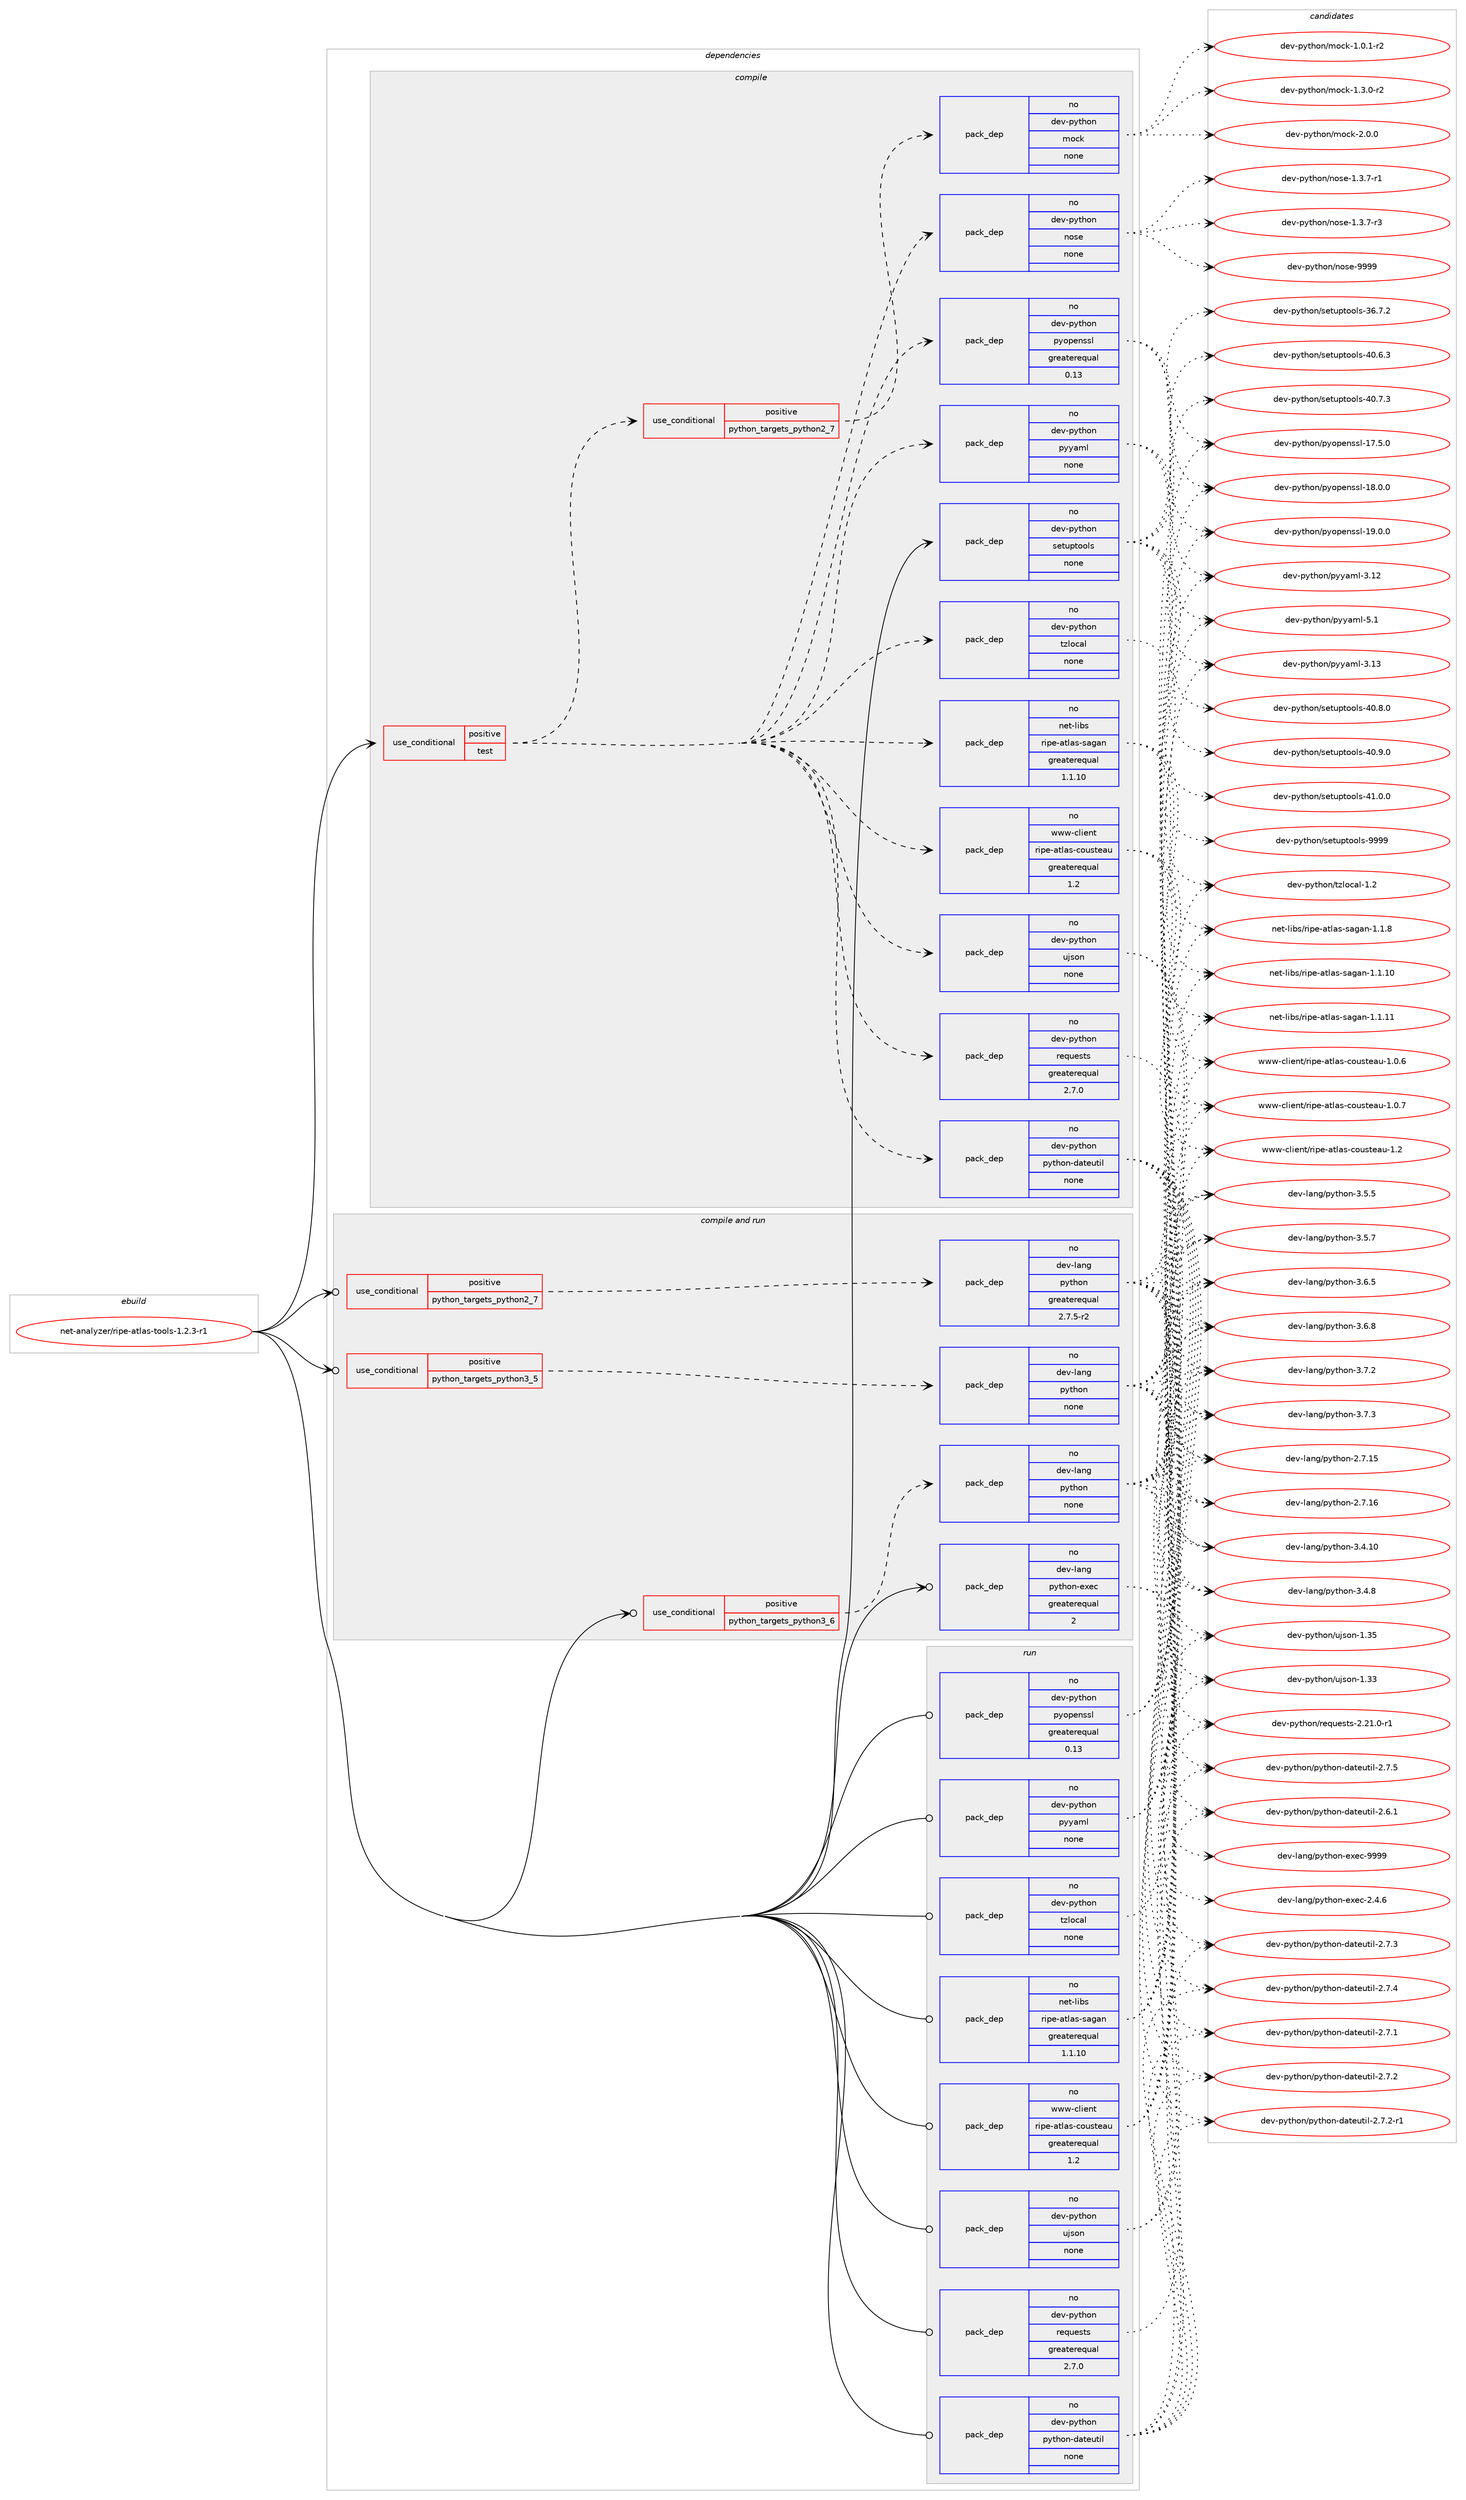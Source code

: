 digraph prolog {

# *************
# Graph options
# *************

newrank=true;
concentrate=true;
compound=true;
graph [rankdir=LR,fontname=Helvetica,fontsize=10,ranksep=1.5];#, ranksep=2.5, nodesep=0.2];
edge  [arrowhead=vee];
node  [fontname=Helvetica,fontsize=10];

# **********
# The ebuild
# **********

subgraph cluster_leftcol {
color=gray;
rank=same;
label=<<i>ebuild</i>>;
id [label="net-analyzer/ripe-atlas-tools-1.2.3-r1", color=red, width=4, href="../net-analyzer/ripe-atlas-tools-1.2.3-r1.svg"];
}

# ****************
# The dependencies
# ****************

subgraph cluster_midcol {
color=gray;
label=<<i>dependencies</i>>;
subgraph cluster_compile {
fillcolor="#eeeeee";
style=filled;
label=<<i>compile</i>>;
subgraph cond157 {
dependency1174 [label=<<TABLE BORDER="0" CELLBORDER="1" CELLSPACING="0" CELLPADDING="4"><TR><TD ROWSPAN="3" CELLPADDING="10">use_conditional</TD></TR><TR><TD>positive</TD></TR><TR><TD>test</TD></TR></TABLE>>, shape=none, color=red];
subgraph pack993 {
dependency1175 [label=<<TABLE BORDER="0" CELLBORDER="1" CELLSPACING="0" CELLPADDING="4" WIDTH="220"><TR><TD ROWSPAN="6" CELLPADDING="30">pack_dep</TD></TR><TR><TD WIDTH="110">no</TD></TR><TR><TD>net-libs</TD></TR><TR><TD>ripe-atlas-sagan</TD></TR><TR><TD>greaterequal</TD></TR><TR><TD>1.1.10</TD></TR></TABLE>>, shape=none, color=blue];
}
dependency1174:e -> dependency1175:w [weight=20,style="dashed",arrowhead="vee"];
subgraph pack994 {
dependency1176 [label=<<TABLE BORDER="0" CELLBORDER="1" CELLSPACING="0" CELLPADDING="4" WIDTH="220"><TR><TD ROWSPAN="6" CELLPADDING="30">pack_dep</TD></TR><TR><TD WIDTH="110">no</TD></TR><TR><TD>www-client</TD></TR><TR><TD>ripe-atlas-cousteau</TD></TR><TR><TD>greaterequal</TD></TR><TR><TD>1.2</TD></TR></TABLE>>, shape=none, color=blue];
}
dependency1174:e -> dependency1176:w [weight=20,style="dashed",arrowhead="vee"];
subgraph pack995 {
dependency1177 [label=<<TABLE BORDER="0" CELLBORDER="1" CELLSPACING="0" CELLPADDING="4" WIDTH="220"><TR><TD ROWSPAN="6" CELLPADDING="30">pack_dep</TD></TR><TR><TD WIDTH="110">no</TD></TR><TR><TD>dev-python</TD></TR><TR><TD>requests</TD></TR><TR><TD>greaterequal</TD></TR><TR><TD>2.7.0</TD></TR></TABLE>>, shape=none, color=blue];
}
dependency1174:e -> dependency1177:w [weight=20,style="dashed",arrowhead="vee"];
subgraph pack996 {
dependency1178 [label=<<TABLE BORDER="0" CELLBORDER="1" CELLSPACING="0" CELLPADDING="4" WIDTH="220"><TR><TD ROWSPAN="6" CELLPADDING="30">pack_dep</TD></TR><TR><TD WIDTH="110">no</TD></TR><TR><TD>dev-python</TD></TR><TR><TD>pyopenssl</TD></TR><TR><TD>greaterequal</TD></TR><TR><TD>0.13</TD></TR></TABLE>>, shape=none, color=blue];
}
dependency1174:e -> dependency1178:w [weight=20,style="dashed",arrowhead="vee"];
subgraph pack997 {
dependency1179 [label=<<TABLE BORDER="0" CELLBORDER="1" CELLSPACING="0" CELLPADDING="4" WIDTH="220"><TR><TD ROWSPAN="6" CELLPADDING="30">pack_dep</TD></TR><TR><TD WIDTH="110">no</TD></TR><TR><TD>dev-python</TD></TR><TR><TD>pyyaml</TD></TR><TR><TD>none</TD></TR><TR><TD></TD></TR></TABLE>>, shape=none, color=blue];
}
dependency1174:e -> dependency1179:w [weight=20,style="dashed",arrowhead="vee"];
subgraph pack998 {
dependency1180 [label=<<TABLE BORDER="0" CELLBORDER="1" CELLSPACING="0" CELLPADDING="4" WIDTH="220"><TR><TD ROWSPAN="6" CELLPADDING="30">pack_dep</TD></TR><TR><TD WIDTH="110">no</TD></TR><TR><TD>dev-python</TD></TR><TR><TD>tzlocal</TD></TR><TR><TD>none</TD></TR><TR><TD></TD></TR></TABLE>>, shape=none, color=blue];
}
dependency1174:e -> dependency1180:w [weight=20,style="dashed",arrowhead="vee"];
subgraph pack999 {
dependency1181 [label=<<TABLE BORDER="0" CELLBORDER="1" CELLSPACING="0" CELLPADDING="4" WIDTH="220"><TR><TD ROWSPAN="6" CELLPADDING="30">pack_dep</TD></TR><TR><TD WIDTH="110">no</TD></TR><TR><TD>dev-python</TD></TR><TR><TD>python-dateutil</TD></TR><TR><TD>none</TD></TR><TR><TD></TD></TR></TABLE>>, shape=none, color=blue];
}
dependency1174:e -> dependency1181:w [weight=20,style="dashed",arrowhead="vee"];
subgraph pack1000 {
dependency1182 [label=<<TABLE BORDER="0" CELLBORDER="1" CELLSPACING="0" CELLPADDING="4" WIDTH="220"><TR><TD ROWSPAN="6" CELLPADDING="30">pack_dep</TD></TR><TR><TD WIDTH="110">no</TD></TR><TR><TD>dev-python</TD></TR><TR><TD>ujson</TD></TR><TR><TD>none</TD></TR><TR><TD></TD></TR></TABLE>>, shape=none, color=blue];
}
dependency1174:e -> dependency1182:w [weight=20,style="dashed",arrowhead="vee"];
subgraph pack1001 {
dependency1183 [label=<<TABLE BORDER="0" CELLBORDER="1" CELLSPACING="0" CELLPADDING="4" WIDTH="220"><TR><TD ROWSPAN="6" CELLPADDING="30">pack_dep</TD></TR><TR><TD WIDTH="110">no</TD></TR><TR><TD>dev-python</TD></TR><TR><TD>nose</TD></TR><TR><TD>none</TD></TR><TR><TD></TD></TR></TABLE>>, shape=none, color=blue];
}
dependency1174:e -> dependency1183:w [weight=20,style="dashed",arrowhead="vee"];
subgraph cond158 {
dependency1184 [label=<<TABLE BORDER="0" CELLBORDER="1" CELLSPACING="0" CELLPADDING="4"><TR><TD ROWSPAN="3" CELLPADDING="10">use_conditional</TD></TR><TR><TD>positive</TD></TR><TR><TD>python_targets_python2_7</TD></TR></TABLE>>, shape=none, color=red];
subgraph pack1002 {
dependency1185 [label=<<TABLE BORDER="0" CELLBORDER="1" CELLSPACING="0" CELLPADDING="4" WIDTH="220"><TR><TD ROWSPAN="6" CELLPADDING="30">pack_dep</TD></TR><TR><TD WIDTH="110">no</TD></TR><TR><TD>dev-python</TD></TR><TR><TD>mock</TD></TR><TR><TD>none</TD></TR><TR><TD></TD></TR></TABLE>>, shape=none, color=blue];
}
dependency1184:e -> dependency1185:w [weight=20,style="dashed",arrowhead="vee"];
}
dependency1174:e -> dependency1184:w [weight=20,style="dashed",arrowhead="vee"];
}
id:e -> dependency1174:w [weight=20,style="solid",arrowhead="vee"];
subgraph pack1003 {
dependency1186 [label=<<TABLE BORDER="0" CELLBORDER="1" CELLSPACING="0" CELLPADDING="4" WIDTH="220"><TR><TD ROWSPAN="6" CELLPADDING="30">pack_dep</TD></TR><TR><TD WIDTH="110">no</TD></TR><TR><TD>dev-python</TD></TR><TR><TD>setuptools</TD></TR><TR><TD>none</TD></TR><TR><TD></TD></TR></TABLE>>, shape=none, color=blue];
}
id:e -> dependency1186:w [weight=20,style="solid",arrowhead="vee"];
}
subgraph cluster_compileandrun {
fillcolor="#eeeeee";
style=filled;
label=<<i>compile and run</i>>;
subgraph cond159 {
dependency1187 [label=<<TABLE BORDER="0" CELLBORDER="1" CELLSPACING="0" CELLPADDING="4"><TR><TD ROWSPAN="3" CELLPADDING="10">use_conditional</TD></TR><TR><TD>positive</TD></TR><TR><TD>python_targets_python2_7</TD></TR></TABLE>>, shape=none, color=red];
subgraph pack1004 {
dependency1188 [label=<<TABLE BORDER="0" CELLBORDER="1" CELLSPACING="0" CELLPADDING="4" WIDTH="220"><TR><TD ROWSPAN="6" CELLPADDING="30">pack_dep</TD></TR><TR><TD WIDTH="110">no</TD></TR><TR><TD>dev-lang</TD></TR><TR><TD>python</TD></TR><TR><TD>greaterequal</TD></TR><TR><TD>2.7.5-r2</TD></TR></TABLE>>, shape=none, color=blue];
}
dependency1187:e -> dependency1188:w [weight=20,style="dashed",arrowhead="vee"];
}
id:e -> dependency1187:w [weight=20,style="solid",arrowhead="odotvee"];
subgraph cond160 {
dependency1189 [label=<<TABLE BORDER="0" CELLBORDER="1" CELLSPACING="0" CELLPADDING="4"><TR><TD ROWSPAN="3" CELLPADDING="10">use_conditional</TD></TR><TR><TD>positive</TD></TR><TR><TD>python_targets_python3_5</TD></TR></TABLE>>, shape=none, color=red];
subgraph pack1005 {
dependency1190 [label=<<TABLE BORDER="0" CELLBORDER="1" CELLSPACING="0" CELLPADDING="4" WIDTH="220"><TR><TD ROWSPAN="6" CELLPADDING="30">pack_dep</TD></TR><TR><TD WIDTH="110">no</TD></TR><TR><TD>dev-lang</TD></TR><TR><TD>python</TD></TR><TR><TD>none</TD></TR><TR><TD></TD></TR></TABLE>>, shape=none, color=blue];
}
dependency1189:e -> dependency1190:w [weight=20,style="dashed",arrowhead="vee"];
}
id:e -> dependency1189:w [weight=20,style="solid",arrowhead="odotvee"];
subgraph cond161 {
dependency1191 [label=<<TABLE BORDER="0" CELLBORDER="1" CELLSPACING="0" CELLPADDING="4"><TR><TD ROWSPAN="3" CELLPADDING="10">use_conditional</TD></TR><TR><TD>positive</TD></TR><TR><TD>python_targets_python3_6</TD></TR></TABLE>>, shape=none, color=red];
subgraph pack1006 {
dependency1192 [label=<<TABLE BORDER="0" CELLBORDER="1" CELLSPACING="0" CELLPADDING="4" WIDTH="220"><TR><TD ROWSPAN="6" CELLPADDING="30">pack_dep</TD></TR><TR><TD WIDTH="110">no</TD></TR><TR><TD>dev-lang</TD></TR><TR><TD>python</TD></TR><TR><TD>none</TD></TR><TR><TD></TD></TR></TABLE>>, shape=none, color=blue];
}
dependency1191:e -> dependency1192:w [weight=20,style="dashed",arrowhead="vee"];
}
id:e -> dependency1191:w [weight=20,style="solid",arrowhead="odotvee"];
subgraph pack1007 {
dependency1193 [label=<<TABLE BORDER="0" CELLBORDER="1" CELLSPACING="0" CELLPADDING="4" WIDTH="220"><TR><TD ROWSPAN="6" CELLPADDING="30">pack_dep</TD></TR><TR><TD WIDTH="110">no</TD></TR><TR><TD>dev-lang</TD></TR><TR><TD>python-exec</TD></TR><TR><TD>greaterequal</TD></TR><TR><TD>2</TD></TR></TABLE>>, shape=none, color=blue];
}
id:e -> dependency1193:w [weight=20,style="solid",arrowhead="odotvee"];
}
subgraph cluster_run {
fillcolor="#eeeeee";
style=filled;
label=<<i>run</i>>;
subgraph pack1008 {
dependency1194 [label=<<TABLE BORDER="0" CELLBORDER="1" CELLSPACING="0" CELLPADDING="4" WIDTH="220"><TR><TD ROWSPAN="6" CELLPADDING="30">pack_dep</TD></TR><TR><TD WIDTH="110">no</TD></TR><TR><TD>dev-python</TD></TR><TR><TD>pyopenssl</TD></TR><TR><TD>greaterequal</TD></TR><TR><TD>0.13</TD></TR></TABLE>>, shape=none, color=blue];
}
id:e -> dependency1194:w [weight=20,style="solid",arrowhead="odot"];
subgraph pack1009 {
dependency1195 [label=<<TABLE BORDER="0" CELLBORDER="1" CELLSPACING="0" CELLPADDING="4" WIDTH="220"><TR><TD ROWSPAN="6" CELLPADDING="30">pack_dep</TD></TR><TR><TD WIDTH="110">no</TD></TR><TR><TD>dev-python</TD></TR><TR><TD>python-dateutil</TD></TR><TR><TD>none</TD></TR><TR><TD></TD></TR></TABLE>>, shape=none, color=blue];
}
id:e -> dependency1195:w [weight=20,style="solid",arrowhead="odot"];
subgraph pack1010 {
dependency1196 [label=<<TABLE BORDER="0" CELLBORDER="1" CELLSPACING="0" CELLPADDING="4" WIDTH="220"><TR><TD ROWSPAN="6" CELLPADDING="30">pack_dep</TD></TR><TR><TD WIDTH="110">no</TD></TR><TR><TD>dev-python</TD></TR><TR><TD>pyyaml</TD></TR><TR><TD>none</TD></TR><TR><TD></TD></TR></TABLE>>, shape=none, color=blue];
}
id:e -> dependency1196:w [weight=20,style="solid",arrowhead="odot"];
subgraph pack1011 {
dependency1197 [label=<<TABLE BORDER="0" CELLBORDER="1" CELLSPACING="0" CELLPADDING="4" WIDTH="220"><TR><TD ROWSPAN="6" CELLPADDING="30">pack_dep</TD></TR><TR><TD WIDTH="110">no</TD></TR><TR><TD>dev-python</TD></TR><TR><TD>requests</TD></TR><TR><TD>greaterequal</TD></TR><TR><TD>2.7.0</TD></TR></TABLE>>, shape=none, color=blue];
}
id:e -> dependency1197:w [weight=20,style="solid",arrowhead="odot"];
subgraph pack1012 {
dependency1198 [label=<<TABLE BORDER="0" CELLBORDER="1" CELLSPACING="0" CELLPADDING="4" WIDTH="220"><TR><TD ROWSPAN="6" CELLPADDING="30">pack_dep</TD></TR><TR><TD WIDTH="110">no</TD></TR><TR><TD>dev-python</TD></TR><TR><TD>tzlocal</TD></TR><TR><TD>none</TD></TR><TR><TD></TD></TR></TABLE>>, shape=none, color=blue];
}
id:e -> dependency1198:w [weight=20,style="solid",arrowhead="odot"];
subgraph pack1013 {
dependency1199 [label=<<TABLE BORDER="0" CELLBORDER="1" CELLSPACING="0" CELLPADDING="4" WIDTH="220"><TR><TD ROWSPAN="6" CELLPADDING="30">pack_dep</TD></TR><TR><TD WIDTH="110">no</TD></TR><TR><TD>dev-python</TD></TR><TR><TD>ujson</TD></TR><TR><TD>none</TD></TR><TR><TD></TD></TR></TABLE>>, shape=none, color=blue];
}
id:e -> dependency1199:w [weight=20,style="solid",arrowhead="odot"];
subgraph pack1014 {
dependency1200 [label=<<TABLE BORDER="0" CELLBORDER="1" CELLSPACING="0" CELLPADDING="4" WIDTH="220"><TR><TD ROWSPAN="6" CELLPADDING="30">pack_dep</TD></TR><TR><TD WIDTH="110">no</TD></TR><TR><TD>net-libs</TD></TR><TR><TD>ripe-atlas-sagan</TD></TR><TR><TD>greaterequal</TD></TR><TR><TD>1.1.10</TD></TR></TABLE>>, shape=none, color=blue];
}
id:e -> dependency1200:w [weight=20,style="solid",arrowhead="odot"];
subgraph pack1015 {
dependency1201 [label=<<TABLE BORDER="0" CELLBORDER="1" CELLSPACING="0" CELLPADDING="4" WIDTH="220"><TR><TD ROWSPAN="6" CELLPADDING="30">pack_dep</TD></TR><TR><TD WIDTH="110">no</TD></TR><TR><TD>www-client</TD></TR><TR><TD>ripe-atlas-cousteau</TD></TR><TR><TD>greaterequal</TD></TR><TR><TD>1.2</TD></TR></TABLE>>, shape=none, color=blue];
}
id:e -> dependency1201:w [weight=20,style="solid",arrowhead="odot"];
}
}

# **************
# The candidates
# **************

subgraph cluster_choices {
rank=same;
color=gray;
label=<<i>candidates</i>>;

subgraph choice993 {
color=black;
nodesep=1;
choice11010111645108105981154711410511210145971161089711545115971039711045494649464948 [label="net-libs/ripe-atlas-sagan-1.1.10", color=red, width=4,href="../net-libs/ripe-atlas-sagan-1.1.10.svg"];
choice11010111645108105981154711410511210145971161089711545115971039711045494649464949 [label="net-libs/ripe-atlas-sagan-1.1.11", color=red, width=4,href="../net-libs/ripe-atlas-sagan-1.1.11.svg"];
choice110101116451081059811547114105112101459711610897115451159710397110454946494656 [label="net-libs/ripe-atlas-sagan-1.1.8", color=red, width=4,href="../net-libs/ripe-atlas-sagan-1.1.8.svg"];
dependency1175:e -> choice11010111645108105981154711410511210145971161089711545115971039711045494649464948:w [style=dotted,weight="100"];
dependency1175:e -> choice11010111645108105981154711410511210145971161089711545115971039711045494649464949:w [style=dotted,weight="100"];
dependency1175:e -> choice110101116451081059811547114105112101459711610897115451159710397110454946494656:w [style=dotted,weight="100"];
}
subgraph choice994 {
color=black;
nodesep=1;
choice119119119459910810510111011647114105112101459711610897115459911111711511610197117454946484654 [label="www-client/ripe-atlas-cousteau-1.0.6", color=red, width=4,href="../www-client/ripe-atlas-cousteau-1.0.6.svg"];
choice119119119459910810510111011647114105112101459711610897115459911111711511610197117454946484655 [label="www-client/ripe-atlas-cousteau-1.0.7", color=red, width=4,href="../www-client/ripe-atlas-cousteau-1.0.7.svg"];
choice11911911945991081051011101164711410511210145971161089711545991111171151161019711745494650 [label="www-client/ripe-atlas-cousteau-1.2", color=red, width=4,href="../www-client/ripe-atlas-cousteau-1.2.svg"];
dependency1176:e -> choice119119119459910810510111011647114105112101459711610897115459911111711511610197117454946484654:w [style=dotted,weight="100"];
dependency1176:e -> choice119119119459910810510111011647114105112101459711610897115459911111711511610197117454946484655:w [style=dotted,weight="100"];
dependency1176:e -> choice11911911945991081051011101164711410511210145971161089711545991111171151161019711745494650:w [style=dotted,weight="100"];
}
subgraph choice995 {
color=black;
nodesep=1;
choice1001011184511212111610411111047114101113117101115116115455046504946484511449 [label="dev-python/requests-2.21.0-r1", color=red, width=4,href="../dev-python/requests-2.21.0-r1.svg"];
dependency1177:e -> choice1001011184511212111610411111047114101113117101115116115455046504946484511449:w [style=dotted,weight="100"];
}
subgraph choice996 {
color=black;
nodesep=1;
choice100101118451121211161041111104711212111111210111011511510845495546534648 [label="dev-python/pyopenssl-17.5.0", color=red, width=4,href="../dev-python/pyopenssl-17.5.0.svg"];
choice100101118451121211161041111104711212111111210111011511510845495646484648 [label="dev-python/pyopenssl-18.0.0", color=red, width=4,href="../dev-python/pyopenssl-18.0.0.svg"];
choice100101118451121211161041111104711212111111210111011511510845495746484648 [label="dev-python/pyopenssl-19.0.0", color=red, width=4,href="../dev-python/pyopenssl-19.0.0.svg"];
dependency1178:e -> choice100101118451121211161041111104711212111111210111011511510845495546534648:w [style=dotted,weight="100"];
dependency1178:e -> choice100101118451121211161041111104711212111111210111011511510845495646484648:w [style=dotted,weight="100"];
dependency1178:e -> choice100101118451121211161041111104711212111111210111011511510845495746484648:w [style=dotted,weight="100"];
}
subgraph choice997 {
color=black;
nodesep=1;
choice1001011184511212111610411111047112121121971091084551464950 [label="dev-python/pyyaml-3.12", color=red, width=4,href="../dev-python/pyyaml-3.12.svg"];
choice1001011184511212111610411111047112121121971091084551464951 [label="dev-python/pyyaml-3.13", color=red, width=4,href="../dev-python/pyyaml-3.13.svg"];
choice10010111845112121116104111110471121211219710910845534649 [label="dev-python/pyyaml-5.1", color=red, width=4,href="../dev-python/pyyaml-5.1.svg"];
dependency1179:e -> choice1001011184511212111610411111047112121121971091084551464950:w [style=dotted,weight="100"];
dependency1179:e -> choice1001011184511212111610411111047112121121971091084551464951:w [style=dotted,weight="100"];
dependency1179:e -> choice10010111845112121116104111110471121211219710910845534649:w [style=dotted,weight="100"];
}
subgraph choice998 {
color=black;
nodesep=1;
choice1001011184511212111610411111047116122108111999710845494650 [label="dev-python/tzlocal-1.2", color=red, width=4,href="../dev-python/tzlocal-1.2.svg"];
dependency1180:e -> choice1001011184511212111610411111047116122108111999710845494650:w [style=dotted,weight="100"];
}
subgraph choice999 {
color=black;
nodesep=1;
choice10010111845112121116104111110471121211161041111104510097116101117116105108455046544649 [label="dev-python/python-dateutil-2.6.1", color=red, width=4,href="../dev-python/python-dateutil-2.6.1.svg"];
choice10010111845112121116104111110471121211161041111104510097116101117116105108455046554649 [label="dev-python/python-dateutil-2.7.1", color=red, width=4,href="../dev-python/python-dateutil-2.7.1.svg"];
choice10010111845112121116104111110471121211161041111104510097116101117116105108455046554650 [label="dev-python/python-dateutil-2.7.2", color=red, width=4,href="../dev-python/python-dateutil-2.7.2.svg"];
choice100101118451121211161041111104711212111610411111045100971161011171161051084550465546504511449 [label="dev-python/python-dateutil-2.7.2-r1", color=red, width=4,href="../dev-python/python-dateutil-2.7.2-r1.svg"];
choice10010111845112121116104111110471121211161041111104510097116101117116105108455046554651 [label="dev-python/python-dateutil-2.7.3", color=red, width=4,href="../dev-python/python-dateutil-2.7.3.svg"];
choice10010111845112121116104111110471121211161041111104510097116101117116105108455046554652 [label="dev-python/python-dateutil-2.7.4", color=red, width=4,href="../dev-python/python-dateutil-2.7.4.svg"];
choice10010111845112121116104111110471121211161041111104510097116101117116105108455046554653 [label="dev-python/python-dateutil-2.7.5", color=red, width=4,href="../dev-python/python-dateutil-2.7.5.svg"];
dependency1181:e -> choice10010111845112121116104111110471121211161041111104510097116101117116105108455046544649:w [style=dotted,weight="100"];
dependency1181:e -> choice10010111845112121116104111110471121211161041111104510097116101117116105108455046554649:w [style=dotted,weight="100"];
dependency1181:e -> choice10010111845112121116104111110471121211161041111104510097116101117116105108455046554650:w [style=dotted,weight="100"];
dependency1181:e -> choice100101118451121211161041111104711212111610411111045100971161011171161051084550465546504511449:w [style=dotted,weight="100"];
dependency1181:e -> choice10010111845112121116104111110471121211161041111104510097116101117116105108455046554651:w [style=dotted,weight="100"];
dependency1181:e -> choice10010111845112121116104111110471121211161041111104510097116101117116105108455046554652:w [style=dotted,weight="100"];
dependency1181:e -> choice10010111845112121116104111110471121211161041111104510097116101117116105108455046554653:w [style=dotted,weight="100"];
}
subgraph choice1000 {
color=black;
nodesep=1;
choice10010111845112121116104111110471171061151111104549465151 [label="dev-python/ujson-1.33", color=red, width=4,href="../dev-python/ujson-1.33.svg"];
choice10010111845112121116104111110471171061151111104549465153 [label="dev-python/ujson-1.35", color=red, width=4,href="../dev-python/ujson-1.35.svg"];
dependency1182:e -> choice10010111845112121116104111110471171061151111104549465151:w [style=dotted,weight="100"];
dependency1182:e -> choice10010111845112121116104111110471171061151111104549465153:w [style=dotted,weight="100"];
}
subgraph choice1001 {
color=black;
nodesep=1;
choice10010111845112121116104111110471101111151014549465146554511449 [label="dev-python/nose-1.3.7-r1", color=red, width=4,href="../dev-python/nose-1.3.7-r1.svg"];
choice10010111845112121116104111110471101111151014549465146554511451 [label="dev-python/nose-1.3.7-r3", color=red, width=4,href="../dev-python/nose-1.3.7-r3.svg"];
choice10010111845112121116104111110471101111151014557575757 [label="dev-python/nose-9999", color=red, width=4,href="../dev-python/nose-9999.svg"];
dependency1183:e -> choice10010111845112121116104111110471101111151014549465146554511449:w [style=dotted,weight="100"];
dependency1183:e -> choice10010111845112121116104111110471101111151014549465146554511451:w [style=dotted,weight="100"];
dependency1183:e -> choice10010111845112121116104111110471101111151014557575757:w [style=dotted,weight="100"];
}
subgraph choice1002 {
color=black;
nodesep=1;
choice1001011184511212111610411111047109111991074549464846494511450 [label="dev-python/mock-1.0.1-r2", color=red, width=4,href="../dev-python/mock-1.0.1-r2.svg"];
choice1001011184511212111610411111047109111991074549465146484511450 [label="dev-python/mock-1.3.0-r2", color=red, width=4,href="../dev-python/mock-1.3.0-r2.svg"];
choice100101118451121211161041111104710911199107455046484648 [label="dev-python/mock-2.0.0", color=red, width=4,href="../dev-python/mock-2.0.0.svg"];
dependency1185:e -> choice1001011184511212111610411111047109111991074549464846494511450:w [style=dotted,weight="100"];
dependency1185:e -> choice1001011184511212111610411111047109111991074549465146484511450:w [style=dotted,weight="100"];
dependency1185:e -> choice100101118451121211161041111104710911199107455046484648:w [style=dotted,weight="100"];
}
subgraph choice1003 {
color=black;
nodesep=1;
choice100101118451121211161041111104711510111611711211611111110811545515446554650 [label="dev-python/setuptools-36.7.2", color=red, width=4,href="../dev-python/setuptools-36.7.2.svg"];
choice100101118451121211161041111104711510111611711211611111110811545524846544651 [label="dev-python/setuptools-40.6.3", color=red, width=4,href="../dev-python/setuptools-40.6.3.svg"];
choice100101118451121211161041111104711510111611711211611111110811545524846554651 [label="dev-python/setuptools-40.7.3", color=red, width=4,href="../dev-python/setuptools-40.7.3.svg"];
choice100101118451121211161041111104711510111611711211611111110811545524846564648 [label="dev-python/setuptools-40.8.0", color=red, width=4,href="../dev-python/setuptools-40.8.0.svg"];
choice100101118451121211161041111104711510111611711211611111110811545524846574648 [label="dev-python/setuptools-40.9.0", color=red, width=4,href="../dev-python/setuptools-40.9.0.svg"];
choice100101118451121211161041111104711510111611711211611111110811545524946484648 [label="dev-python/setuptools-41.0.0", color=red, width=4,href="../dev-python/setuptools-41.0.0.svg"];
choice10010111845112121116104111110471151011161171121161111111081154557575757 [label="dev-python/setuptools-9999", color=red, width=4,href="../dev-python/setuptools-9999.svg"];
dependency1186:e -> choice100101118451121211161041111104711510111611711211611111110811545515446554650:w [style=dotted,weight="100"];
dependency1186:e -> choice100101118451121211161041111104711510111611711211611111110811545524846544651:w [style=dotted,weight="100"];
dependency1186:e -> choice100101118451121211161041111104711510111611711211611111110811545524846554651:w [style=dotted,weight="100"];
dependency1186:e -> choice100101118451121211161041111104711510111611711211611111110811545524846564648:w [style=dotted,weight="100"];
dependency1186:e -> choice100101118451121211161041111104711510111611711211611111110811545524846574648:w [style=dotted,weight="100"];
dependency1186:e -> choice100101118451121211161041111104711510111611711211611111110811545524946484648:w [style=dotted,weight="100"];
dependency1186:e -> choice10010111845112121116104111110471151011161171121161111111081154557575757:w [style=dotted,weight="100"];
}
subgraph choice1004 {
color=black;
nodesep=1;
choice10010111845108971101034711212111610411111045504655464953 [label="dev-lang/python-2.7.15", color=red, width=4,href="../dev-lang/python-2.7.15.svg"];
choice10010111845108971101034711212111610411111045504655464954 [label="dev-lang/python-2.7.16", color=red, width=4,href="../dev-lang/python-2.7.16.svg"];
choice10010111845108971101034711212111610411111045514652464948 [label="dev-lang/python-3.4.10", color=red, width=4,href="../dev-lang/python-3.4.10.svg"];
choice100101118451089711010347112121116104111110455146524656 [label="dev-lang/python-3.4.8", color=red, width=4,href="../dev-lang/python-3.4.8.svg"];
choice100101118451089711010347112121116104111110455146534653 [label="dev-lang/python-3.5.5", color=red, width=4,href="../dev-lang/python-3.5.5.svg"];
choice100101118451089711010347112121116104111110455146534655 [label="dev-lang/python-3.5.7", color=red, width=4,href="../dev-lang/python-3.5.7.svg"];
choice100101118451089711010347112121116104111110455146544653 [label="dev-lang/python-3.6.5", color=red, width=4,href="../dev-lang/python-3.6.5.svg"];
choice100101118451089711010347112121116104111110455146544656 [label="dev-lang/python-3.6.8", color=red, width=4,href="../dev-lang/python-3.6.8.svg"];
choice100101118451089711010347112121116104111110455146554650 [label="dev-lang/python-3.7.2", color=red, width=4,href="../dev-lang/python-3.7.2.svg"];
choice100101118451089711010347112121116104111110455146554651 [label="dev-lang/python-3.7.3", color=red, width=4,href="../dev-lang/python-3.7.3.svg"];
dependency1188:e -> choice10010111845108971101034711212111610411111045504655464953:w [style=dotted,weight="100"];
dependency1188:e -> choice10010111845108971101034711212111610411111045504655464954:w [style=dotted,weight="100"];
dependency1188:e -> choice10010111845108971101034711212111610411111045514652464948:w [style=dotted,weight="100"];
dependency1188:e -> choice100101118451089711010347112121116104111110455146524656:w [style=dotted,weight="100"];
dependency1188:e -> choice100101118451089711010347112121116104111110455146534653:w [style=dotted,weight="100"];
dependency1188:e -> choice100101118451089711010347112121116104111110455146534655:w [style=dotted,weight="100"];
dependency1188:e -> choice100101118451089711010347112121116104111110455146544653:w [style=dotted,weight="100"];
dependency1188:e -> choice100101118451089711010347112121116104111110455146544656:w [style=dotted,weight="100"];
dependency1188:e -> choice100101118451089711010347112121116104111110455146554650:w [style=dotted,weight="100"];
dependency1188:e -> choice100101118451089711010347112121116104111110455146554651:w [style=dotted,weight="100"];
}
subgraph choice1005 {
color=black;
nodesep=1;
choice10010111845108971101034711212111610411111045504655464953 [label="dev-lang/python-2.7.15", color=red, width=4,href="../dev-lang/python-2.7.15.svg"];
choice10010111845108971101034711212111610411111045504655464954 [label="dev-lang/python-2.7.16", color=red, width=4,href="../dev-lang/python-2.7.16.svg"];
choice10010111845108971101034711212111610411111045514652464948 [label="dev-lang/python-3.4.10", color=red, width=4,href="../dev-lang/python-3.4.10.svg"];
choice100101118451089711010347112121116104111110455146524656 [label="dev-lang/python-3.4.8", color=red, width=4,href="../dev-lang/python-3.4.8.svg"];
choice100101118451089711010347112121116104111110455146534653 [label="dev-lang/python-3.5.5", color=red, width=4,href="../dev-lang/python-3.5.5.svg"];
choice100101118451089711010347112121116104111110455146534655 [label="dev-lang/python-3.5.7", color=red, width=4,href="../dev-lang/python-3.5.7.svg"];
choice100101118451089711010347112121116104111110455146544653 [label="dev-lang/python-3.6.5", color=red, width=4,href="../dev-lang/python-3.6.5.svg"];
choice100101118451089711010347112121116104111110455146544656 [label="dev-lang/python-3.6.8", color=red, width=4,href="../dev-lang/python-3.6.8.svg"];
choice100101118451089711010347112121116104111110455146554650 [label="dev-lang/python-3.7.2", color=red, width=4,href="../dev-lang/python-3.7.2.svg"];
choice100101118451089711010347112121116104111110455146554651 [label="dev-lang/python-3.7.3", color=red, width=4,href="../dev-lang/python-3.7.3.svg"];
dependency1190:e -> choice10010111845108971101034711212111610411111045504655464953:w [style=dotted,weight="100"];
dependency1190:e -> choice10010111845108971101034711212111610411111045504655464954:w [style=dotted,weight="100"];
dependency1190:e -> choice10010111845108971101034711212111610411111045514652464948:w [style=dotted,weight="100"];
dependency1190:e -> choice100101118451089711010347112121116104111110455146524656:w [style=dotted,weight="100"];
dependency1190:e -> choice100101118451089711010347112121116104111110455146534653:w [style=dotted,weight="100"];
dependency1190:e -> choice100101118451089711010347112121116104111110455146534655:w [style=dotted,weight="100"];
dependency1190:e -> choice100101118451089711010347112121116104111110455146544653:w [style=dotted,weight="100"];
dependency1190:e -> choice100101118451089711010347112121116104111110455146544656:w [style=dotted,weight="100"];
dependency1190:e -> choice100101118451089711010347112121116104111110455146554650:w [style=dotted,weight="100"];
dependency1190:e -> choice100101118451089711010347112121116104111110455146554651:w [style=dotted,weight="100"];
}
subgraph choice1006 {
color=black;
nodesep=1;
choice10010111845108971101034711212111610411111045504655464953 [label="dev-lang/python-2.7.15", color=red, width=4,href="../dev-lang/python-2.7.15.svg"];
choice10010111845108971101034711212111610411111045504655464954 [label="dev-lang/python-2.7.16", color=red, width=4,href="../dev-lang/python-2.7.16.svg"];
choice10010111845108971101034711212111610411111045514652464948 [label="dev-lang/python-3.4.10", color=red, width=4,href="../dev-lang/python-3.4.10.svg"];
choice100101118451089711010347112121116104111110455146524656 [label="dev-lang/python-3.4.8", color=red, width=4,href="../dev-lang/python-3.4.8.svg"];
choice100101118451089711010347112121116104111110455146534653 [label="dev-lang/python-3.5.5", color=red, width=4,href="../dev-lang/python-3.5.5.svg"];
choice100101118451089711010347112121116104111110455146534655 [label="dev-lang/python-3.5.7", color=red, width=4,href="../dev-lang/python-3.5.7.svg"];
choice100101118451089711010347112121116104111110455146544653 [label="dev-lang/python-3.6.5", color=red, width=4,href="../dev-lang/python-3.6.5.svg"];
choice100101118451089711010347112121116104111110455146544656 [label="dev-lang/python-3.6.8", color=red, width=4,href="../dev-lang/python-3.6.8.svg"];
choice100101118451089711010347112121116104111110455146554650 [label="dev-lang/python-3.7.2", color=red, width=4,href="../dev-lang/python-3.7.2.svg"];
choice100101118451089711010347112121116104111110455146554651 [label="dev-lang/python-3.7.3", color=red, width=4,href="../dev-lang/python-3.7.3.svg"];
dependency1192:e -> choice10010111845108971101034711212111610411111045504655464953:w [style=dotted,weight="100"];
dependency1192:e -> choice10010111845108971101034711212111610411111045504655464954:w [style=dotted,weight="100"];
dependency1192:e -> choice10010111845108971101034711212111610411111045514652464948:w [style=dotted,weight="100"];
dependency1192:e -> choice100101118451089711010347112121116104111110455146524656:w [style=dotted,weight="100"];
dependency1192:e -> choice100101118451089711010347112121116104111110455146534653:w [style=dotted,weight="100"];
dependency1192:e -> choice100101118451089711010347112121116104111110455146534655:w [style=dotted,weight="100"];
dependency1192:e -> choice100101118451089711010347112121116104111110455146544653:w [style=dotted,weight="100"];
dependency1192:e -> choice100101118451089711010347112121116104111110455146544656:w [style=dotted,weight="100"];
dependency1192:e -> choice100101118451089711010347112121116104111110455146554650:w [style=dotted,weight="100"];
dependency1192:e -> choice100101118451089711010347112121116104111110455146554651:w [style=dotted,weight="100"];
}
subgraph choice1007 {
color=black;
nodesep=1;
choice1001011184510897110103471121211161041111104510112010199455046524654 [label="dev-lang/python-exec-2.4.6", color=red, width=4,href="../dev-lang/python-exec-2.4.6.svg"];
choice10010111845108971101034711212111610411111045101120101994557575757 [label="dev-lang/python-exec-9999", color=red, width=4,href="../dev-lang/python-exec-9999.svg"];
dependency1193:e -> choice1001011184510897110103471121211161041111104510112010199455046524654:w [style=dotted,weight="100"];
dependency1193:e -> choice10010111845108971101034711212111610411111045101120101994557575757:w [style=dotted,weight="100"];
}
subgraph choice1008 {
color=black;
nodesep=1;
choice100101118451121211161041111104711212111111210111011511510845495546534648 [label="dev-python/pyopenssl-17.5.0", color=red, width=4,href="../dev-python/pyopenssl-17.5.0.svg"];
choice100101118451121211161041111104711212111111210111011511510845495646484648 [label="dev-python/pyopenssl-18.0.0", color=red, width=4,href="../dev-python/pyopenssl-18.0.0.svg"];
choice100101118451121211161041111104711212111111210111011511510845495746484648 [label="dev-python/pyopenssl-19.0.0", color=red, width=4,href="../dev-python/pyopenssl-19.0.0.svg"];
dependency1194:e -> choice100101118451121211161041111104711212111111210111011511510845495546534648:w [style=dotted,weight="100"];
dependency1194:e -> choice100101118451121211161041111104711212111111210111011511510845495646484648:w [style=dotted,weight="100"];
dependency1194:e -> choice100101118451121211161041111104711212111111210111011511510845495746484648:w [style=dotted,weight="100"];
}
subgraph choice1009 {
color=black;
nodesep=1;
choice10010111845112121116104111110471121211161041111104510097116101117116105108455046544649 [label="dev-python/python-dateutil-2.6.1", color=red, width=4,href="../dev-python/python-dateutil-2.6.1.svg"];
choice10010111845112121116104111110471121211161041111104510097116101117116105108455046554649 [label="dev-python/python-dateutil-2.7.1", color=red, width=4,href="../dev-python/python-dateutil-2.7.1.svg"];
choice10010111845112121116104111110471121211161041111104510097116101117116105108455046554650 [label="dev-python/python-dateutil-2.7.2", color=red, width=4,href="../dev-python/python-dateutil-2.7.2.svg"];
choice100101118451121211161041111104711212111610411111045100971161011171161051084550465546504511449 [label="dev-python/python-dateutil-2.7.2-r1", color=red, width=4,href="../dev-python/python-dateutil-2.7.2-r1.svg"];
choice10010111845112121116104111110471121211161041111104510097116101117116105108455046554651 [label="dev-python/python-dateutil-2.7.3", color=red, width=4,href="../dev-python/python-dateutil-2.7.3.svg"];
choice10010111845112121116104111110471121211161041111104510097116101117116105108455046554652 [label="dev-python/python-dateutil-2.7.4", color=red, width=4,href="../dev-python/python-dateutil-2.7.4.svg"];
choice10010111845112121116104111110471121211161041111104510097116101117116105108455046554653 [label="dev-python/python-dateutil-2.7.5", color=red, width=4,href="../dev-python/python-dateutil-2.7.5.svg"];
dependency1195:e -> choice10010111845112121116104111110471121211161041111104510097116101117116105108455046544649:w [style=dotted,weight="100"];
dependency1195:e -> choice10010111845112121116104111110471121211161041111104510097116101117116105108455046554649:w [style=dotted,weight="100"];
dependency1195:e -> choice10010111845112121116104111110471121211161041111104510097116101117116105108455046554650:w [style=dotted,weight="100"];
dependency1195:e -> choice100101118451121211161041111104711212111610411111045100971161011171161051084550465546504511449:w [style=dotted,weight="100"];
dependency1195:e -> choice10010111845112121116104111110471121211161041111104510097116101117116105108455046554651:w [style=dotted,weight="100"];
dependency1195:e -> choice10010111845112121116104111110471121211161041111104510097116101117116105108455046554652:w [style=dotted,weight="100"];
dependency1195:e -> choice10010111845112121116104111110471121211161041111104510097116101117116105108455046554653:w [style=dotted,weight="100"];
}
subgraph choice1010 {
color=black;
nodesep=1;
choice1001011184511212111610411111047112121121971091084551464950 [label="dev-python/pyyaml-3.12", color=red, width=4,href="../dev-python/pyyaml-3.12.svg"];
choice1001011184511212111610411111047112121121971091084551464951 [label="dev-python/pyyaml-3.13", color=red, width=4,href="../dev-python/pyyaml-3.13.svg"];
choice10010111845112121116104111110471121211219710910845534649 [label="dev-python/pyyaml-5.1", color=red, width=4,href="../dev-python/pyyaml-5.1.svg"];
dependency1196:e -> choice1001011184511212111610411111047112121121971091084551464950:w [style=dotted,weight="100"];
dependency1196:e -> choice1001011184511212111610411111047112121121971091084551464951:w [style=dotted,weight="100"];
dependency1196:e -> choice10010111845112121116104111110471121211219710910845534649:w [style=dotted,weight="100"];
}
subgraph choice1011 {
color=black;
nodesep=1;
choice1001011184511212111610411111047114101113117101115116115455046504946484511449 [label="dev-python/requests-2.21.0-r1", color=red, width=4,href="../dev-python/requests-2.21.0-r1.svg"];
dependency1197:e -> choice1001011184511212111610411111047114101113117101115116115455046504946484511449:w [style=dotted,weight="100"];
}
subgraph choice1012 {
color=black;
nodesep=1;
choice1001011184511212111610411111047116122108111999710845494650 [label="dev-python/tzlocal-1.2", color=red, width=4,href="../dev-python/tzlocal-1.2.svg"];
dependency1198:e -> choice1001011184511212111610411111047116122108111999710845494650:w [style=dotted,weight="100"];
}
subgraph choice1013 {
color=black;
nodesep=1;
choice10010111845112121116104111110471171061151111104549465151 [label="dev-python/ujson-1.33", color=red, width=4,href="../dev-python/ujson-1.33.svg"];
choice10010111845112121116104111110471171061151111104549465153 [label="dev-python/ujson-1.35", color=red, width=4,href="../dev-python/ujson-1.35.svg"];
dependency1199:e -> choice10010111845112121116104111110471171061151111104549465151:w [style=dotted,weight="100"];
dependency1199:e -> choice10010111845112121116104111110471171061151111104549465153:w [style=dotted,weight="100"];
}
subgraph choice1014 {
color=black;
nodesep=1;
choice11010111645108105981154711410511210145971161089711545115971039711045494649464948 [label="net-libs/ripe-atlas-sagan-1.1.10", color=red, width=4,href="../net-libs/ripe-atlas-sagan-1.1.10.svg"];
choice11010111645108105981154711410511210145971161089711545115971039711045494649464949 [label="net-libs/ripe-atlas-sagan-1.1.11", color=red, width=4,href="../net-libs/ripe-atlas-sagan-1.1.11.svg"];
choice110101116451081059811547114105112101459711610897115451159710397110454946494656 [label="net-libs/ripe-atlas-sagan-1.1.8", color=red, width=4,href="../net-libs/ripe-atlas-sagan-1.1.8.svg"];
dependency1200:e -> choice11010111645108105981154711410511210145971161089711545115971039711045494649464948:w [style=dotted,weight="100"];
dependency1200:e -> choice11010111645108105981154711410511210145971161089711545115971039711045494649464949:w [style=dotted,weight="100"];
dependency1200:e -> choice110101116451081059811547114105112101459711610897115451159710397110454946494656:w [style=dotted,weight="100"];
}
subgraph choice1015 {
color=black;
nodesep=1;
choice119119119459910810510111011647114105112101459711610897115459911111711511610197117454946484654 [label="www-client/ripe-atlas-cousteau-1.0.6", color=red, width=4,href="../www-client/ripe-atlas-cousteau-1.0.6.svg"];
choice119119119459910810510111011647114105112101459711610897115459911111711511610197117454946484655 [label="www-client/ripe-atlas-cousteau-1.0.7", color=red, width=4,href="../www-client/ripe-atlas-cousteau-1.0.7.svg"];
choice11911911945991081051011101164711410511210145971161089711545991111171151161019711745494650 [label="www-client/ripe-atlas-cousteau-1.2", color=red, width=4,href="../www-client/ripe-atlas-cousteau-1.2.svg"];
dependency1201:e -> choice119119119459910810510111011647114105112101459711610897115459911111711511610197117454946484654:w [style=dotted,weight="100"];
dependency1201:e -> choice119119119459910810510111011647114105112101459711610897115459911111711511610197117454946484655:w [style=dotted,weight="100"];
dependency1201:e -> choice11911911945991081051011101164711410511210145971161089711545991111171151161019711745494650:w [style=dotted,weight="100"];
}
}

}
